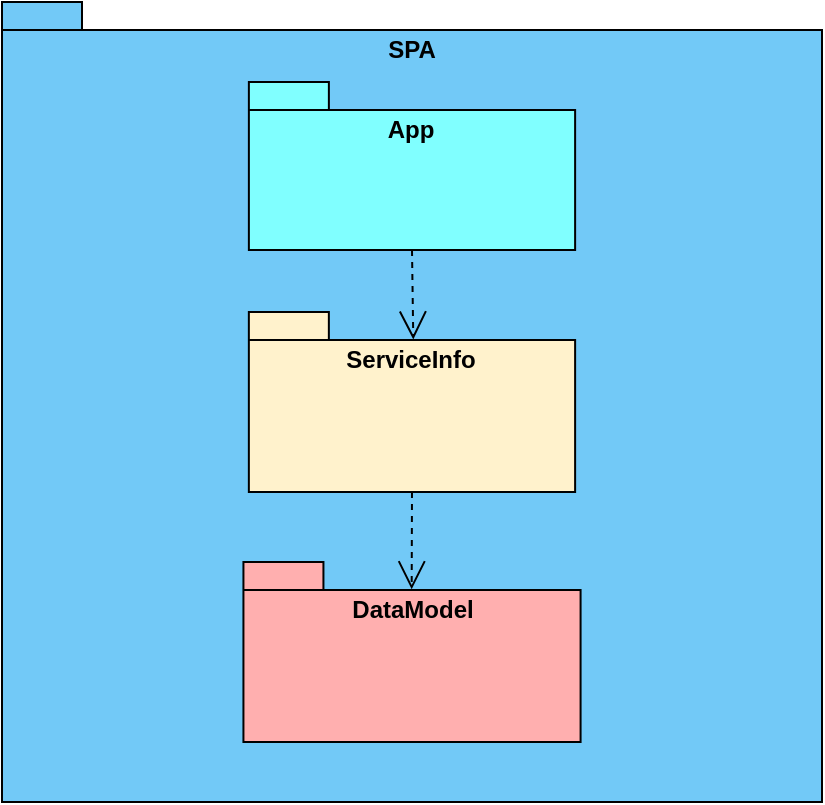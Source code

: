 <mxfile version="22.1.4" type="device">
  <diagram name="Page-1" id="wal5_c3ND8b7d6j-piyN">
    <mxGraphModel dx="1050" dy="587" grid="1" gridSize="10" guides="1" tooltips="1" connect="1" arrows="1" fold="1" page="1" pageScale="1" pageWidth="850" pageHeight="1100" math="0" shadow="0">
      <root>
        <mxCell id="0" />
        <mxCell id="1" parent="0" />
        <mxCell id="V9Nev0gOwY_i4Ct8wgDr-2" value="SPA" style="shape=folder;fontStyle=1;spacingTop=10;tabWidth=40;tabHeight=14;tabPosition=left;html=1;whiteSpace=wrap;verticalAlign=top;fillColor=#72C9F7;" parent="1" vertex="1">
          <mxGeometry x="130" y="140" width="410" height="400" as="geometry" />
        </mxCell>
        <mxCell id="V9Nev0gOwY_i4Ct8wgDr-3" value="App" style="shape=folder;fontStyle=1;spacingTop=10;tabWidth=40;tabHeight=14;tabPosition=left;html=1;whiteSpace=wrap;verticalAlign=top;fillColor=#80ffff;" parent="1" vertex="1">
          <mxGeometry x="253.44" y="180" width="163.12" height="84" as="geometry" />
        </mxCell>
        <mxCell id="V9Nev0gOwY_i4Ct8wgDr-11" value="DataModel" style="shape=folder;fontStyle=1;spacingTop=10;tabWidth=40;tabHeight=14;tabPosition=left;html=1;whiteSpace=wrap;verticalAlign=top;fillColor=#ffafaf;" parent="1" vertex="1">
          <mxGeometry x="250.72" y="420" width="168.57" height="90" as="geometry" />
        </mxCell>
        <mxCell id="-B6ND9zTGHXw7dHjCgVy-1" value="ServiceInfo" style="shape=folder;fontStyle=1;spacingTop=10;tabWidth=40;tabHeight=14;tabPosition=left;html=1;whiteSpace=wrap;verticalAlign=top;fillColor=#fff2cc;strokeColor=#000000;" parent="1" vertex="1">
          <mxGeometry x="253.43" y="295" width="163.13" height="90" as="geometry" />
        </mxCell>
        <mxCell id="-B6ND9zTGHXw7dHjCgVy-2" value="" style="endArrow=open;endSize=12;dashed=1;html=1;rounded=0;exitX=0.5;exitY=1;exitDx=0;exitDy=0;exitPerimeter=0;entryX=0.504;entryY=0.153;entryDx=0;entryDy=0;entryPerimeter=0;" parent="1" source="V9Nev0gOwY_i4Ct8wgDr-3" target="-B6ND9zTGHXw7dHjCgVy-1" edge="1">
          <mxGeometry x="0.004" width="160" relative="1" as="geometry">
            <mxPoint x="345" y="274" as="sourcePoint" />
            <mxPoint x="255" y="324" as="targetPoint" />
            <mxPoint as="offset" />
          </mxGeometry>
        </mxCell>
        <mxCell id="-B6ND9zTGHXw7dHjCgVy-3" value="" style="endArrow=open;endSize=12;dashed=1;html=1;rounded=0;exitX=0.5;exitY=1;exitDx=0;exitDy=0;exitPerimeter=0;entryX=0.499;entryY=0.152;entryDx=0;entryDy=0;entryPerimeter=0;" parent="1" source="-B6ND9zTGHXw7dHjCgVy-1" target="V9Nev0gOwY_i4Ct8wgDr-11" edge="1">
          <mxGeometry x="0.004" width="160" relative="1" as="geometry">
            <mxPoint x="255" y="400" as="sourcePoint" />
            <mxPoint x="346" y="439" as="targetPoint" />
            <mxPoint as="offset" />
          </mxGeometry>
        </mxCell>
      </root>
    </mxGraphModel>
  </diagram>
</mxfile>
